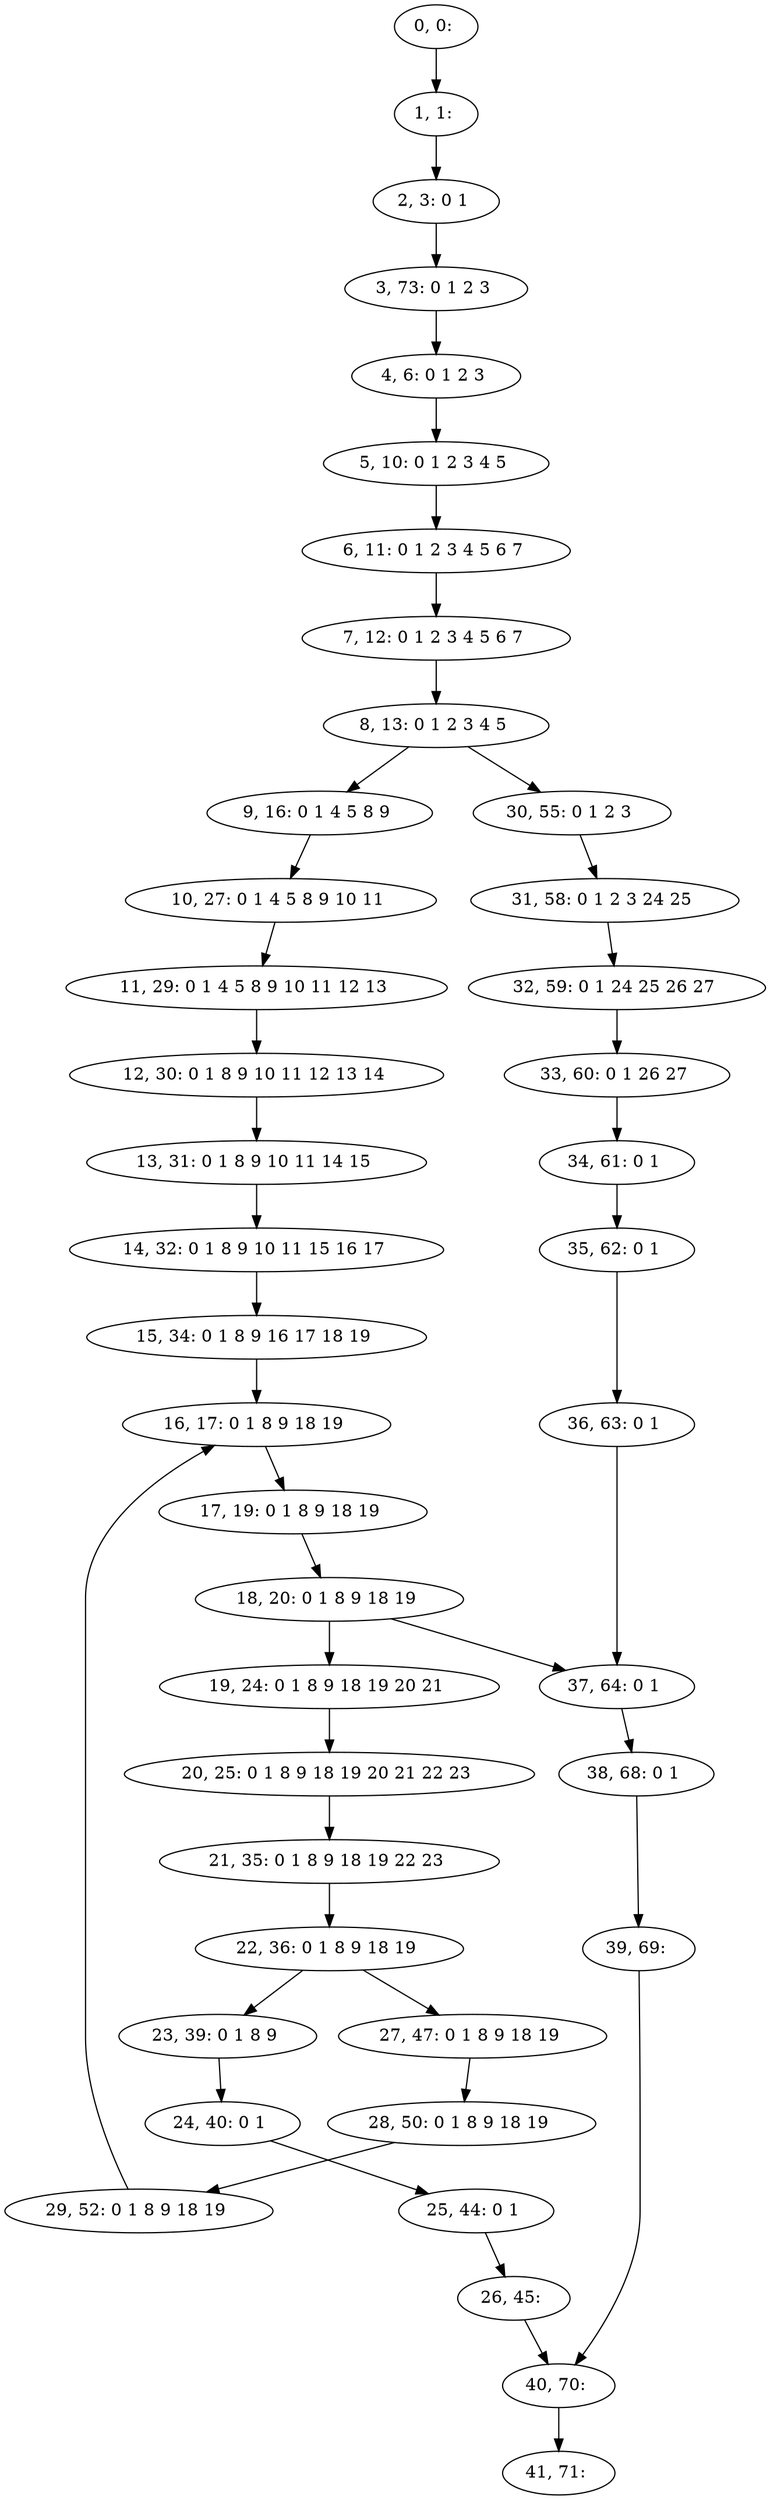 digraph G {
0[label="0, 0: "];
1[label="1, 1: "];
2[label="2, 3: 0 1 "];
3[label="3, 73: 0 1 2 3 "];
4[label="4, 6: 0 1 2 3 "];
5[label="5, 10: 0 1 2 3 4 5 "];
6[label="6, 11: 0 1 2 3 4 5 6 7 "];
7[label="7, 12: 0 1 2 3 4 5 6 7 "];
8[label="8, 13: 0 1 2 3 4 5 "];
9[label="9, 16: 0 1 4 5 8 9 "];
10[label="10, 27: 0 1 4 5 8 9 10 11 "];
11[label="11, 29: 0 1 4 5 8 9 10 11 12 13 "];
12[label="12, 30: 0 1 8 9 10 11 12 13 14 "];
13[label="13, 31: 0 1 8 9 10 11 14 15 "];
14[label="14, 32: 0 1 8 9 10 11 15 16 17 "];
15[label="15, 34: 0 1 8 9 16 17 18 19 "];
16[label="16, 17: 0 1 8 9 18 19 "];
17[label="17, 19: 0 1 8 9 18 19 "];
18[label="18, 20: 0 1 8 9 18 19 "];
19[label="19, 24: 0 1 8 9 18 19 20 21 "];
20[label="20, 25: 0 1 8 9 18 19 20 21 22 23 "];
21[label="21, 35: 0 1 8 9 18 19 22 23 "];
22[label="22, 36: 0 1 8 9 18 19 "];
23[label="23, 39: 0 1 8 9 "];
24[label="24, 40: 0 1 "];
25[label="25, 44: 0 1 "];
26[label="26, 45: "];
27[label="27, 47: 0 1 8 9 18 19 "];
28[label="28, 50: 0 1 8 9 18 19 "];
29[label="29, 52: 0 1 8 9 18 19 "];
30[label="30, 55: 0 1 2 3 "];
31[label="31, 58: 0 1 2 3 24 25 "];
32[label="32, 59: 0 1 24 25 26 27 "];
33[label="33, 60: 0 1 26 27 "];
34[label="34, 61: 0 1 "];
35[label="35, 62: 0 1 "];
36[label="36, 63: 0 1 "];
37[label="37, 64: 0 1 "];
38[label="38, 68: 0 1 "];
39[label="39, 69: "];
40[label="40, 70: "];
41[label="41, 71: "];
0->1 ;
1->2 ;
2->3 ;
3->4 ;
4->5 ;
5->6 ;
6->7 ;
7->8 ;
8->9 ;
8->30 ;
9->10 ;
10->11 ;
11->12 ;
12->13 ;
13->14 ;
14->15 ;
15->16 ;
16->17 ;
17->18 ;
18->19 ;
18->37 ;
19->20 ;
20->21 ;
21->22 ;
22->23 ;
22->27 ;
23->24 ;
24->25 ;
25->26 ;
26->40 ;
27->28 ;
28->29 ;
29->16 ;
30->31 ;
31->32 ;
32->33 ;
33->34 ;
34->35 ;
35->36 ;
36->37 ;
37->38 ;
38->39 ;
39->40 ;
40->41 ;
}
